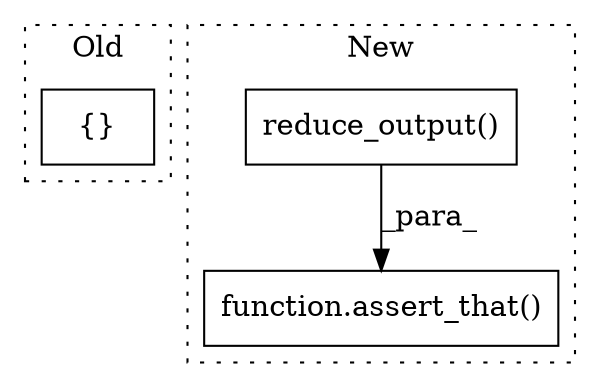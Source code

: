 digraph G {
subgraph cluster0 {
1 [label="{}" a="95" s="3053,3060" l="1,1" shape="box"];
label = "Old";
style="dotted";
}
subgraph cluster1 {
2 [label="reduce_output()" a="75" s="3321" l="22" shape="box"];
3 [label="function.assert_that()" a="75" s="3309,3387" l="12,1" shape="box"];
label = "New";
style="dotted";
}
2 -> 3 [label="_para_"];
}
